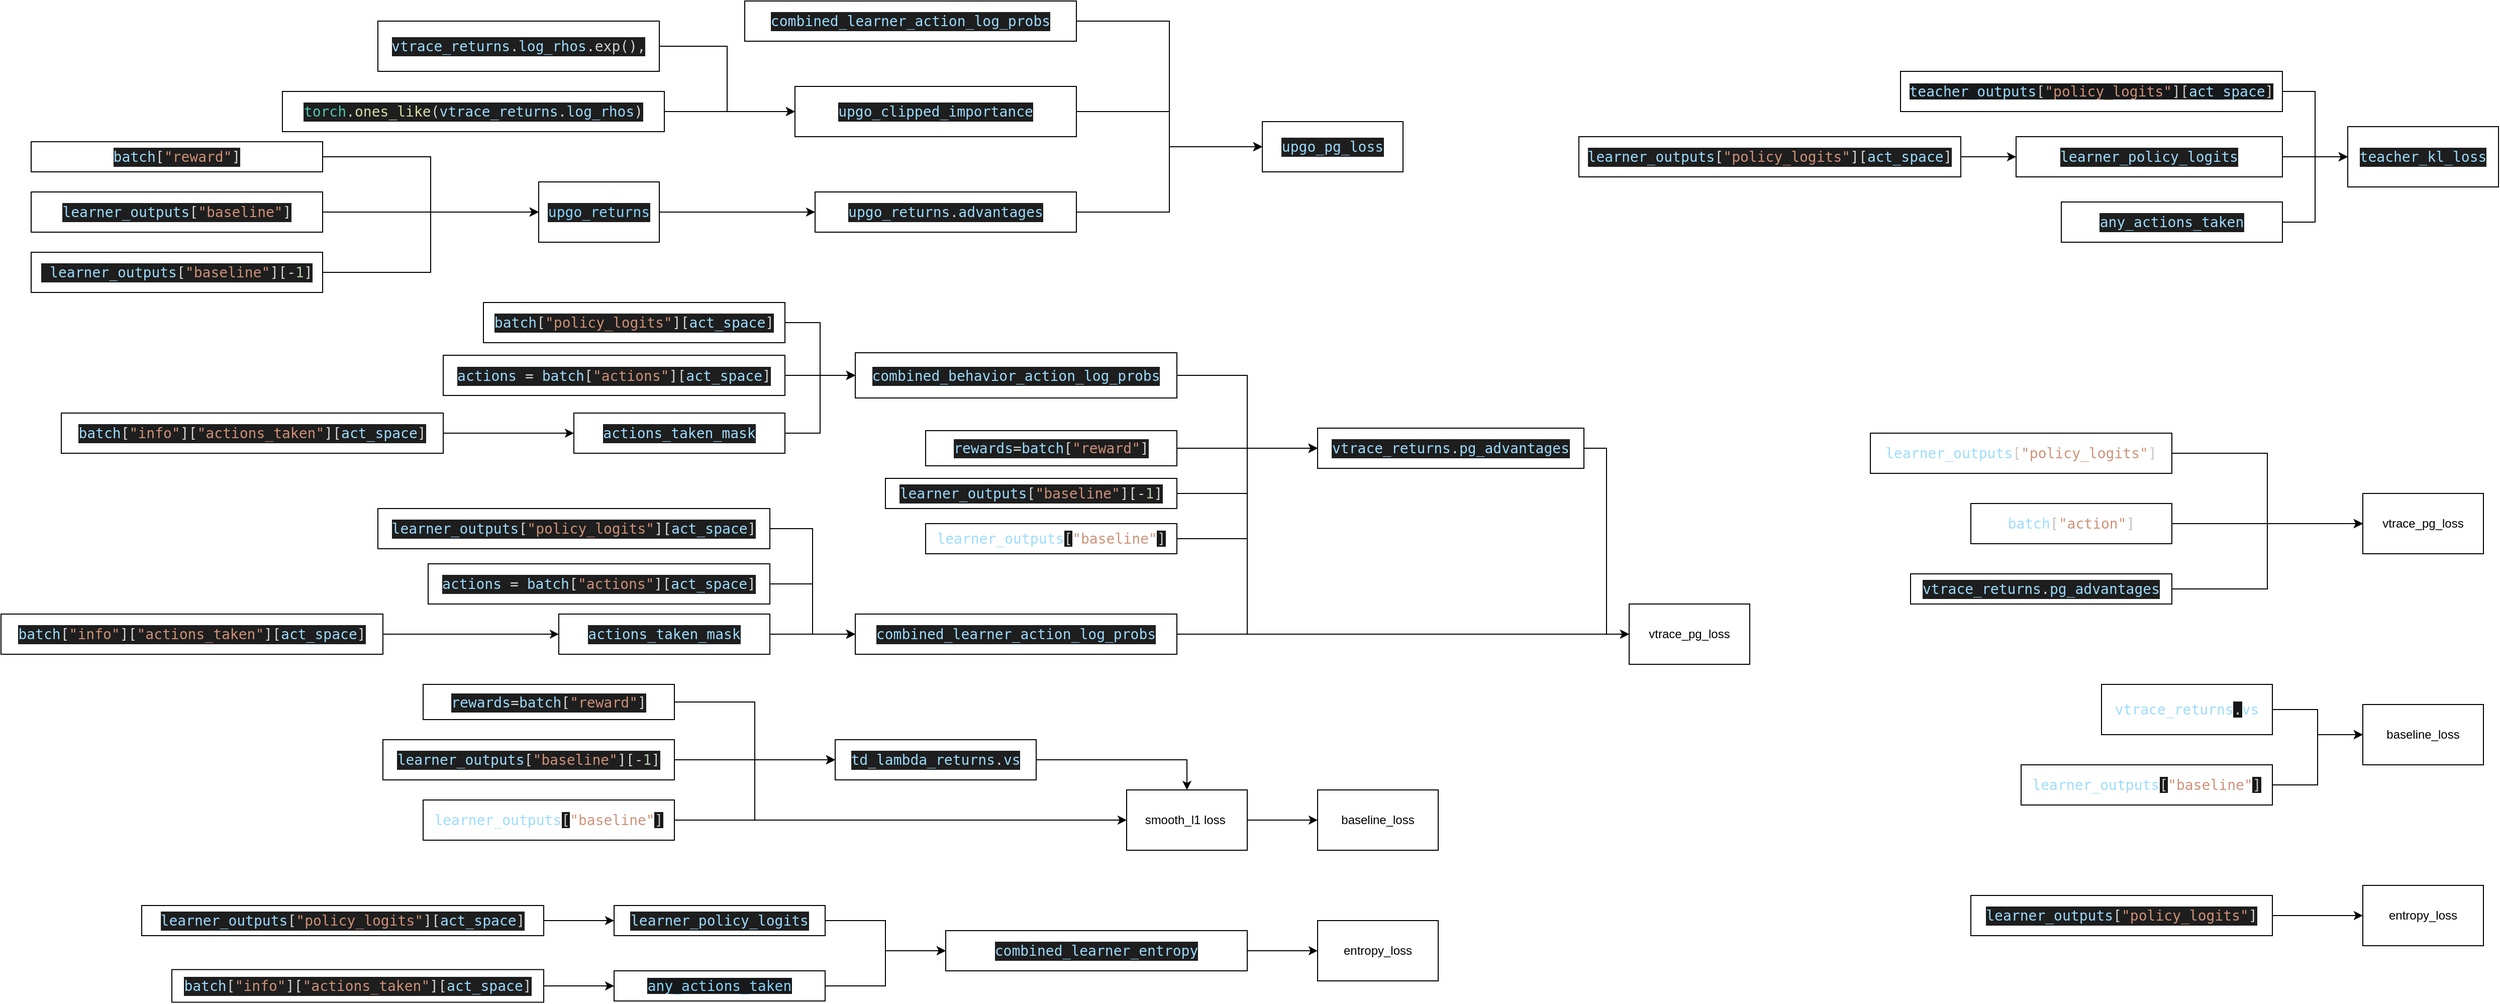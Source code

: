 <mxfile version="16.6.4" type="github">
  <diagram id="bG1_4FnBX-6zYvyiUzrF" name="Page-1">
    <mxGraphModel dx="2619" dy="1333" grid="1" gridSize="10" guides="1" tooltips="1" connect="1" arrows="1" fold="1" page="1" pageScale="1" pageWidth="850" pageHeight="1100" math="0" shadow="0">
      <root>
        <mxCell id="0" />
        <mxCell id="1" parent="0" />
        <mxCell id="eA0GZByuVW9Jl5713gXx-1" value="&lt;span&gt;entropy_loss&lt;/span&gt;" style="rounded=0;whiteSpace=wrap;html=1;" vertex="1" parent="1">
          <mxGeometry x="2370" y="950" width="120" height="60" as="geometry" />
        </mxCell>
        <mxCell id="eA0GZByuVW9Jl5713gXx-2" value="vtrace_pg_loss" style="rounded=0;whiteSpace=wrap;html=1;" vertex="1" parent="1">
          <mxGeometry x="2370" y="560" width="120" height="60" as="geometry" />
        </mxCell>
        <mxCell id="eA0GZByuVW9Jl5713gXx-3" value="baseline_loss" style="rounded=0;whiteSpace=wrap;html=1;" vertex="1" parent="1">
          <mxGeometry x="2370" y="770" width="120" height="60" as="geometry" />
        </mxCell>
        <mxCell id="eA0GZByuVW9Jl5713gXx-10" style="edgeStyle=orthogonalEdgeStyle;rounded=0;orthogonalLoop=1;jettySize=auto;html=1;entryX=0;entryY=0.5;entryDx=0;entryDy=0;" edge="1" parent="1" source="eA0GZByuVW9Jl5713gXx-4" target="eA0GZByuVW9Jl5713gXx-2">
          <mxGeometry relative="1" as="geometry" />
        </mxCell>
        <mxCell id="eA0GZByuVW9Jl5713gXx-4" value="&lt;div style=&quot;color: rgb(212 , 212 , 212) ; background-color: rgb(30 , 30 , 30) ; font-family: &amp;#34;droid sans mono&amp;#34; , &amp;#34;monospace&amp;#34; , monospace ; font-size: 14px ; line-height: 19px&quot;&gt;&lt;div&gt;&lt;span style=&quot;background-color: rgb(30 , 30 , 30) ; color: rgb(156 , 220 , 254)&quot;&gt;vtrace_returns&lt;/span&gt;&lt;span style=&quot;background-color: rgb(30 , 30 , 30) ; color: rgb(212 , 212 , 212)&quot;&gt;.&lt;/span&gt;&lt;span style=&quot;background-color: rgb(30 , 30 , 30) ; color: rgb(156 , 220 , 254)&quot;&gt;pg_advantages&lt;/span&gt;&lt;br&gt;&lt;/div&gt;&lt;/div&gt;" style="rounded=0;whiteSpace=wrap;html=1;" vertex="1" parent="1">
          <mxGeometry x="1920" y="640" width="260" height="30" as="geometry" />
        </mxCell>
        <mxCell id="eA0GZByuVW9Jl5713gXx-8" style="edgeStyle=orthogonalEdgeStyle;rounded=0;orthogonalLoop=1;jettySize=auto;html=1;" edge="1" parent="1" source="eA0GZByuVW9Jl5713gXx-6" target="eA0GZByuVW9Jl5713gXx-1">
          <mxGeometry relative="1" as="geometry" />
        </mxCell>
        <mxCell id="eA0GZByuVW9Jl5713gXx-6" value="&lt;div style=&quot;color: rgb(212 , 212 , 212) ; background-color: rgb(30 , 30 , 30) ; font-family: &amp;#34;droid sans mono&amp;#34; , &amp;#34;monospace&amp;#34; , monospace ; font-size: 14px ; line-height: 19px&quot;&gt;&lt;span style=&quot;color: rgb(156 , 220 , 254)&quot;&gt;learner_outputs&lt;/span&gt;[&lt;span style=&quot;color: rgb(206 , 145 , 120)&quot;&gt;&quot;policy_logits&quot;&lt;/span&gt;]&lt;/div&gt;" style="rounded=0;whiteSpace=wrap;html=1;" vertex="1" parent="1">
          <mxGeometry x="1980" y="960" width="300" height="40" as="geometry" />
        </mxCell>
        <mxCell id="eA0GZByuVW9Jl5713gXx-146" style="edgeStyle=orthogonalEdgeStyle;rounded=0;orthogonalLoop=1;jettySize=auto;html=1;entryX=0;entryY=0.5;entryDx=0;entryDy=0;" edge="1" parent="1" source="eA0GZByuVW9Jl5713gXx-11" target="eA0GZByuVW9Jl5713gXx-3">
          <mxGeometry relative="1" as="geometry" />
        </mxCell>
        <mxCell id="eA0GZByuVW9Jl5713gXx-11" value="&lt;span style=&quot;color: rgb(156 , 220 , 254) ; font-family: &amp;#34;droid sans mono&amp;#34; , &amp;#34;monospace&amp;#34; , monospace ; font-size: 14px&quot;&gt;learner_outputs&lt;/span&gt;&lt;span style=&quot;color: rgb(205 , 200 , 194) ; font-family: &amp;#34;droid sans mono&amp;#34; , &amp;#34;monospace&amp;#34; , monospace ; font-size: 14px ; background-color: rgb(23 , 24 , 25)&quot;&gt;[&lt;/span&gt;&lt;span style=&quot;color: rgb(206 , 145 , 120) ; font-family: &amp;#34;droid sans mono&amp;#34; , &amp;#34;monospace&amp;#34; , monospace ; font-size: 14px&quot;&gt;&quot;baseline&quot;&lt;/span&gt;&lt;span style=&quot;color: rgb(205 , 200 , 194) ; font-family: &amp;#34;droid sans mono&amp;#34; , &amp;#34;monospace&amp;#34; , monospace ; font-size: 14px ; background-color: rgb(23 , 24 , 25)&quot;&gt;]&lt;/span&gt;" style="rounded=0;whiteSpace=wrap;html=1;" vertex="1" parent="1">
          <mxGeometry x="2030" y="830" width="250" height="40" as="geometry" />
        </mxCell>
        <mxCell id="eA0GZByuVW9Jl5713gXx-147" style="edgeStyle=orthogonalEdgeStyle;rounded=0;orthogonalLoop=1;jettySize=auto;html=1;" edge="1" parent="1" source="eA0GZByuVW9Jl5713gXx-12" target="eA0GZByuVW9Jl5713gXx-3">
          <mxGeometry relative="1" as="geometry" />
        </mxCell>
        <mxCell id="eA0GZByuVW9Jl5713gXx-12" value="&lt;div style=&quot;color: rgb(212 , 212 , 212) ; background-color: rgb(30 , 30 , 30) ; font-family: &amp;#34;droid sans mono&amp;#34; , &amp;#34;monospace&amp;#34; , monospace ; font-size: 14px ; line-height: 19px&quot;&gt;&lt;/div&gt;&lt;span style=&quot;color: rgb(156 , 220 , 254) ; font-family: &amp;#34;droid sans mono&amp;#34; , &amp;#34;monospace&amp;#34; , monospace ; font-size: 14px&quot;&gt;vtrace_returns&lt;/span&gt;&lt;span style=&quot;color: rgb(205 , 200 , 194) ; font-family: &amp;#34;droid sans mono&amp;#34; , &amp;#34;monospace&amp;#34; , monospace ; font-size: 14px ; background-color: rgb(23 , 24 , 25)&quot;&gt;.&lt;/span&gt;&lt;span style=&quot;color: rgb(156 , 220 , 254) ; font-family: &amp;#34;droid sans mono&amp;#34; , &amp;#34;monospace&amp;#34; , monospace ; font-size: 14px&quot;&gt;vs&lt;br&gt;&lt;/span&gt;" style="rounded=0;whiteSpace=wrap;html=1;" vertex="1" parent="1">
          <mxGeometry x="2110" y="750" width="170" height="50" as="geometry" />
        </mxCell>
        <mxCell id="eA0GZByuVW9Jl5713gXx-144" style="edgeStyle=orthogonalEdgeStyle;rounded=0;orthogonalLoop=1;jettySize=auto;html=1;entryX=0;entryY=0.5;entryDx=0;entryDy=0;" edge="1" parent="1" source="eA0GZByuVW9Jl5713gXx-16" target="eA0GZByuVW9Jl5713gXx-2">
          <mxGeometry relative="1" as="geometry" />
        </mxCell>
        <mxCell id="eA0GZByuVW9Jl5713gXx-16" value="&lt;div style=&quot;color: rgb(205 , 200 , 194) ; font-family: &amp;#34;droid sans mono&amp;#34; , &amp;#34;monospace&amp;#34; , monospace ; font-size: 14px&quot;&gt;&lt;span style=&quot;color: rgb(156 , 220 , 254)&quot;&gt;learner_outputs&lt;/span&gt;[&lt;span style=&quot;color: rgb(206 , 145 , 120)&quot;&gt;&quot;policy_logits&quot;&lt;/span&gt;]&lt;/div&gt;" style="rounded=0;whiteSpace=wrap;html=1;" vertex="1" parent="1">
          <mxGeometry x="1880" y="500" width="300" height="40" as="geometry" />
        </mxCell>
        <mxCell id="eA0GZByuVW9Jl5713gXx-143" style="edgeStyle=orthogonalEdgeStyle;rounded=0;orthogonalLoop=1;jettySize=auto;html=1;entryX=0;entryY=0.5;entryDx=0;entryDy=0;" edge="1" parent="1" source="eA0GZByuVW9Jl5713gXx-17" target="eA0GZByuVW9Jl5713gXx-2">
          <mxGeometry relative="1" as="geometry" />
        </mxCell>
        <mxCell id="eA0GZByuVW9Jl5713gXx-17" value="&lt;span style=&quot;color: rgb(156 , 220 , 254) ; font-family: &amp;#34;droid sans mono&amp;#34; , &amp;#34;monospace&amp;#34; , monospace ; font-size: 14px&quot;&gt;batch&lt;/span&gt;&lt;span style=&quot;color: rgb(197 , 192 , 184) ; font-family: &amp;#34;droid sans mono&amp;#34; , &amp;#34;monospace&amp;#34; , monospace ; font-size: 14px&quot;&gt;[&lt;/span&gt;&lt;span style=&quot;color: rgb(206 , 145 , 120) ; font-family: &amp;#34;droid sans mono&amp;#34; , &amp;#34;monospace&amp;#34; , monospace ; font-size: 14px&quot;&gt;&quot;action&quot;&lt;/span&gt;&lt;span style=&quot;color: rgb(197 , 192 , 184) ; font-family: &amp;#34;droid sans mono&amp;#34; , &amp;#34;monospace&amp;#34; , monospace ; font-size: 14px&quot;&gt;]&lt;/span&gt;" style="rounded=0;whiteSpace=wrap;html=1;" vertex="1" parent="1">
          <mxGeometry x="1980" y="570" width="200" height="40" as="geometry" />
        </mxCell>
        <mxCell id="eA0GZByuVW9Jl5713gXx-23" value="&lt;div style=&quot;color: rgb(212 , 212 , 212) ; background-color: rgb(30 , 30 , 30) ; font-family: &amp;#34;droid sans mono&amp;#34; , &amp;#34;monospace&amp;#34; , monospace ; font-size: 14px ; line-height: 19px&quot;&gt;&lt;span style=&quot;color: rgb(156 , 220 , 254)&quot;&gt;teacher_kl_loss&lt;/span&gt;&lt;/div&gt;" style="rounded=0;whiteSpace=wrap;html=1;" vertex="1" parent="1">
          <mxGeometry x="2355" y="195" width="150" height="60" as="geometry" />
        </mxCell>
        <mxCell id="eA0GZByuVW9Jl5713gXx-206" style="edgeStyle=orthogonalEdgeStyle;rounded=0;orthogonalLoop=1;jettySize=auto;html=1;entryX=0;entryY=0.5;entryDx=0;entryDy=0;" edge="1" parent="1" source="eA0GZByuVW9Jl5713gXx-24" target="eA0GZByuVW9Jl5713gXx-47">
          <mxGeometry relative="1" as="geometry" />
        </mxCell>
        <mxCell id="eA0GZByuVW9Jl5713gXx-24" value="&lt;div style=&quot;color: rgb(212 , 212 , 212) ; background-color: rgb(30 , 30 , 30) ; font-family: &amp;#34;droid sans mono&amp;#34; , &amp;#34;monospace&amp;#34; , monospace ; font-size: 14px ; line-height: 19px&quot;&gt;&lt;span style=&quot;color: rgb(135 , 213 , 254)&quot;&gt;upgo_returns&lt;/span&gt;&lt;br&gt;&lt;/div&gt;" style="rounded=0;whiteSpace=wrap;html=1;" vertex="1" parent="1">
          <mxGeometry x="555" y="250" width="120" height="60" as="geometry" />
        </mxCell>
        <mxCell id="eA0GZByuVW9Jl5713gXx-29" style="edgeStyle=orthogonalEdgeStyle;rounded=0;orthogonalLoop=1;jettySize=auto;html=1;entryX=0;entryY=0.5;entryDx=0;entryDy=0;" edge="1" parent="1" source="eA0GZByuVW9Jl5713gXx-26" target="eA0GZByuVW9Jl5713gXx-23">
          <mxGeometry relative="1" as="geometry" />
        </mxCell>
        <mxCell id="eA0GZByuVW9Jl5713gXx-26" value="&lt;span style=&quot;color: rgb(156 , 220 , 254) ; font-family: &amp;#34;droid sans mono&amp;#34; , &amp;#34;monospace&amp;#34; , monospace ; font-size: 14px ; background-color: rgb(23 , 24 , 25)&quot;&gt;teacher_outputs&lt;/span&gt;&lt;span style=&quot;color: rgb(205 , 200 , 194) ; font-family: &amp;#34;droid sans mono&amp;#34; , &amp;#34;monospace&amp;#34; , monospace ; font-size: 14px ; background-color: rgb(23 , 24 , 25)&quot;&gt;[&lt;/span&gt;&lt;span style=&quot;color: rgb(206 , 145 , 120) ; font-family: &amp;#34;droid sans mono&amp;#34; , &amp;#34;monospace&amp;#34; , monospace ; font-size: 14px ; background-color: rgb(23 , 24 , 25)&quot;&gt;&quot;policy_logits&quot;&lt;/span&gt;&lt;span style=&quot;color: rgb(205 , 200 , 194) ; font-family: &amp;#34;droid sans mono&amp;#34; , &amp;#34;monospace&amp;#34; , monospace ; font-size: 14px ; background-color: rgb(23 , 24 , 25)&quot;&gt;]&lt;/span&gt;&lt;span style=&quot;color: rgb(205 , 200 , 194) ; font-family: &amp;#34;droid sans mono&amp;#34; , &amp;#34;monospace&amp;#34; , monospace ; font-size: 14px ; background-color: rgb(23 , 24 , 25)&quot;&gt;[&lt;/span&gt;&lt;span style=&quot;color: rgb(156 , 220 , 254) ; font-family: &amp;#34;droid sans mono&amp;#34; , &amp;#34;monospace&amp;#34; , monospace ; font-size: 14px ; background-color: rgb(23 , 24 , 25)&quot;&gt;act_space&lt;/span&gt;&lt;span style=&quot;color: rgb(205 , 200 , 194) ; font-family: &amp;#34;droid sans mono&amp;#34; , &amp;#34;monospace&amp;#34; , monospace ; font-size: 14px ; background-color: rgb(23 , 24 , 25)&quot;&gt;]&lt;/span&gt;" style="rounded=0;whiteSpace=wrap;html=1;" vertex="1" parent="1">
          <mxGeometry x="1910" y="140" width="380" height="40" as="geometry" />
        </mxCell>
        <mxCell id="eA0GZByuVW9Jl5713gXx-215" style="edgeStyle=orthogonalEdgeStyle;rounded=0;orthogonalLoop=1;jettySize=auto;html=1;entryX=0;entryY=0.5;entryDx=0;entryDy=0;" edge="1" parent="1" source="eA0GZByuVW9Jl5713gXx-27" target="eA0GZByuVW9Jl5713gXx-211">
          <mxGeometry relative="1" as="geometry" />
        </mxCell>
        <mxCell id="eA0GZByuVW9Jl5713gXx-27" value="&lt;div style=&quot;color: rgb(212 , 212 , 212) ; background-color: rgb(30 , 30 , 30) ; font-family: &amp;#34;droid sans mono&amp;#34; , &amp;#34;monospace&amp;#34; , monospace ; font-size: 14px ; line-height: 19px&quot;&gt;&lt;div style=&quot;color: rgb(212 , 212 , 212) ; background-color: rgb(30 , 30 , 30) ; font-family: &amp;#34;droid sans mono&amp;#34; , &amp;#34;monospace&amp;#34; , monospace ; line-height: 19px&quot;&gt;&lt;div style=&quot;color: rgb(212 , 212 , 212) ; background-color: rgb(30 , 30 , 30) ; font-family: &amp;#34;droid sans mono&amp;#34; , &amp;#34;monospace&amp;#34; , monospace ; line-height: 19px&quot;&gt;&lt;span style=&quot;color: rgb(156 , 220 , 254)&quot;&gt;learner_outputs&lt;/span&gt;[&lt;span style=&quot;color: rgb(206 , 145 , 120)&quot;&gt;&quot;policy_logits&quot;&lt;/span&gt;][&lt;span style=&quot;color: rgb(156 , 220 , 254)&quot;&gt;act_space&lt;/span&gt;]&lt;/div&gt;&lt;/div&gt;&lt;/div&gt;" style="rounded=0;whiteSpace=wrap;html=1;" vertex="1" parent="1">
          <mxGeometry x="1590" y="205" width="380" height="40" as="geometry" />
        </mxCell>
        <mxCell id="eA0GZByuVW9Jl5713gXx-35" style="edgeStyle=orthogonalEdgeStyle;rounded=0;orthogonalLoop=1;jettySize=auto;html=1;entryX=0;entryY=0.5;entryDx=0;entryDy=0;" edge="1" parent="1" source="eA0GZByuVW9Jl5713gXx-32" target="eA0GZByuVW9Jl5713gXx-24">
          <mxGeometry relative="1" as="geometry" />
        </mxCell>
        <mxCell id="eA0GZByuVW9Jl5713gXx-32" value="&lt;div style=&quot;color: rgb(212 , 212 , 212) ; background-color: rgb(30 , 30 , 30) ; font-family: &amp;#34;droid sans mono&amp;#34; , &amp;#34;monospace&amp;#34; , monospace ; font-size: 14px ; line-height: 19px&quot;&gt;&amp;nbsp;&lt;span style=&quot;color: rgb(156 , 220 , 254)&quot;&gt;learner_outputs&lt;/span&gt;[&lt;span style=&quot;color: rgb(206 , 145 , 120)&quot;&gt;&quot;baseline&quot;&lt;/span&gt;][-&lt;span style=&quot;color: rgb(181 , 206 , 168)&quot;&gt;1&lt;/span&gt;]&lt;/div&gt;" style="rounded=0;whiteSpace=wrap;html=1;" vertex="1" parent="1">
          <mxGeometry x="50" y="320" width="290" height="40" as="geometry" />
        </mxCell>
        <mxCell id="eA0GZByuVW9Jl5713gXx-36" style="edgeStyle=orthogonalEdgeStyle;rounded=0;orthogonalLoop=1;jettySize=auto;html=1;entryX=0;entryY=0.5;entryDx=0;entryDy=0;" edge="1" parent="1" source="eA0GZByuVW9Jl5713gXx-33" target="eA0GZByuVW9Jl5713gXx-24">
          <mxGeometry relative="1" as="geometry" />
        </mxCell>
        <mxCell id="eA0GZByuVW9Jl5713gXx-33" value="&lt;div style=&quot;color: rgb(212 , 212 , 212) ; background-color: rgb(30 , 30 , 30) ; font-family: &amp;#34;droid sans mono&amp;#34; , &amp;#34;monospace&amp;#34; , monospace ; font-size: 14px ; line-height: 19px&quot;&gt;&lt;span style=&quot;color: rgb(156 , 220 , 254)&quot;&gt;learner_outputs&lt;/span&gt;[&lt;span style=&quot;color: rgb(206 , 145 , 120)&quot;&gt;&quot;baseline&quot;&lt;/span&gt;]&lt;/div&gt;" style="rounded=0;whiteSpace=wrap;html=1;" vertex="1" parent="1">
          <mxGeometry x="50" y="260" width="290" height="40" as="geometry" />
        </mxCell>
        <mxCell id="eA0GZByuVW9Jl5713gXx-37" style="edgeStyle=orthogonalEdgeStyle;rounded=0;orthogonalLoop=1;jettySize=auto;html=1;entryX=0;entryY=0.5;entryDx=0;entryDy=0;" edge="1" parent="1" source="eA0GZByuVW9Jl5713gXx-34" target="eA0GZByuVW9Jl5713gXx-24">
          <mxGeometry relative="1" as="geometry" />
        </mxCell>
        <mxCell id="eA0GZByuVW9Jl5713gXx-34" value="&lt;div style=&quot;color: rgb(212 , 212 , 212) ; background-color: rgb(30 , 30 , 30) ; font-family: &amp;#34;droid sans mono&amp;#34; , &amp;#34;monospace&amp;#34; , monospace ; font-size: 14px ; line-height: 19px&quot;&gt;&lt;span style=&quot;color: rgb(156 , 220 , 254)&quot;&gt;batch&lt;/span&gt;[&lt;span style=&quot;color: rgb(206 , 145 , 120)&quot;&gt;&quot;reward&quot;&lt;/span&gt;]&lt;/div&gt;" style="rounded=0;whiteSpace=wrap;html=1;" vertex="1" parent="1">
          <mxGeometry x="50" y="210" width="290" height="30" as="geometry" />
        </mxCell>
        <mxCell id="eA0GZByuVW9Jl5713gXx-41" style="edgeStyle=orthogonalEdgeStyle;rounded=0;orthogonalLoop=1;jettySize=auto;html=1;entryX=0;entryY=0.5;entryDx=0;entryDy=0;" edge="1" parent="1" source="eA0GZByuVW9Jl5713gXx-38" target="eA0GZByuVW9Jl5713gXx-39">
          <mxGeometry relative="1" as="geometry" />
        </mxCell>
        <mxCell id="eA0GZByuVW9Jl5713gXx-38" value="&lt;div style=&quot;color: rgb(212 , 212 , 212) ; background-color: rgb(30 , 30 , 30) ; font-family: &amp;#34;droid sans mono&amp;#34; , &amp;#34;monospace&amp;#34; , monospace ; font-size: 14px ; line-height: 19px&quot;&gt;&lt;span style=&quot;color: rgb(156 , 220 , 254)&quot;&gt;upgo_clipped_importance&lt;/span&gt;&lt;/div&gt;" style="rounded=0;whiteSpace=wrap;html=1;" vertex="1" parent="1">
          <mxGeometry x="810" y="155" width="280" height="50" as="geometry" />
        </mxCell>
        <mxCell id="eA0GZByuVW9Jl5713gXx-39" value="&lt;div style=&quot;color: rgb(212 , 212 , 212) ; background-color: rgb(30 , 30 , 30) ; font-family: &amp;#34;droid sans mono&amp;#34; , &amp;#34;monospace&amp;#34; , monospace ; font-size: 14px ; line-height: 19px&quot;&gt;&lt;div style=&quot;color: rgb(212 , 212 , 212) ; background-color: rgb(30 , 30 , 30) ; font-family: &amp;#34;droid sans mono&amp;#34; , &amp;#34;monospace&amp;#34; , monospace ; line-height: 19px&quot;&gt;&lt;span style=&quot;color: rgb(156 , 220 , 254)&quot;&gt;upgo_pg_loss&lt;/span&gt;&lt;/div&gt;&lt;/div&gt;" style="rounded=0;whiteSpace=wrap;html=1;" vertex="1" parent="1">
          <mxGeometry x="1275" y="190" width="140" height="50" as="geometry" />
        </mxCell>
        <mxCell id="eA0GZByuVW9Jl5713gXx-46" style="edgeStyle=orthogonalEdgeStyle;rounded=0;orthogonalLoop=1;jettySize=auto;html=1;entryX=0;entryY=0.5;entryDx=0;entryDy=0;" edge="1" parent="1" source="eA0GZByuVW9Jl5713gXx-42" target="eA0GZByuVW9Jl5713gXx-38">
          <mxGeometry relative="1" as="geometry" />
        </mxCell>
        <mxCell id="eA0GZByuVW9Jl5713gXx-42" value="&lt;div style=&quot;color: rgb(212 , 212 , 212) ; background-color: rgb(30 , 30 , 30) ; font-family: &amp;#34;droid sans mono&amp;#34; , &amp;#34;monospace&amp;#34; , monospace ; font-size: 14px ; line-height: 19px&quot;&gt;&lt;span style=&quot;color: rgb(156 , 220 , 254)&quot;&gt;vtrace_returns&lt;/span&gt;.&lt;span style=&quot;color: rgb(156 , 220 , 254)&quot;&gt;log_rhos&lt;/span&gt;.exp(),&lt;/div&gt;" style="rounded=0;whiteSpace=wrap;html=1;" vertex="1" parent="1">
          <mxGeometry x="395" y="90" width="280" height="50" as="geometry" />
        </mxCell>
        <mxCell id="eA0GZByuVW9Jl5713gXx-45" style="edgeStyle=orthogonalEdgeStyle;rounded=0;orthogonalLoop=1;jettySize=auto;html=1;entryX=0;entryY=0.5;entryDx=0;entryDy=0;" edge="1" parent="1" source="eA0GZByuVW9Jl5713gXx-44" target="eA0GZByuVW9Jl5713gXx-38">
          <mxGeometry relative="1" as="geometry" />
        </mxCell>
        <mxCell id="eA0GZByuVW9Jl5713gXx-44" value="&lt;div style=&quot;color: rgb(212 , 212 , 212) ; background-color: rgb(30 , 30 , 30) ; font-family: &amp;#34;droid sans mono&amp;#34; , &amp;#34;monospace&amp;#34; , monospace ; font-size: 14px ; line-height: 19px&quot;&gt;&lt;span style=&quot;color: rgb(78 , 201 , 176)&quot;&gt;torch&lt;/span&gt;.&lt;span style=&quot;color: rgb(220 , 220 , 170)&quot;&gt;ones_like&lt;/span&gt;(&lt;span style=&quot;color: rgb(156 , 220 , 254)&quot;&gt;vtrace_returns&lt;/span&gt;.&lt;span style=&quot;color: rgb(156 , 220 , 254)&quot;&gt;log_rhos&lt;/span&gt;)&lt;/div&gt;" style="rounded=0;whiteSpace=wrap;html=1;" vertex="1" parent="1">
          <mxGeometry x="300" y="160" width="380" height="40" as="geometry" />
        </mxCell>
        <mxCell id="eA0GZByuVW9Jl5713gXx-48" style="edgeStyle=orthogonalEdgeStyle;rounded=0;orthogonalLoop=1;jettySize=auto;html=1;entryX=0;entryY=0.5;entryDx=0;entryDy=0;" edge="1" parent="1" source="eA0GZByuVW9Jl5713gXx-47" target="eA0GZByuVW9Jl5713gXx-39">
          <mxGeometry relative="1" as="geometry" />
        </mxCell>
        <mxCell id="eA0GZByuVW9Jl5713gXx-47" value="&lt;div style=&quot;color: rgb(212 , 212 , 212) ; background-color: rgb(30 , 30 , 30) ; font-family: &amp;#34;droid sans mono&amp;#34; , &amp;#34;monospace&amp;#34; , monospace ; font-size: 14px ; line-height: 19px&quot;&gt;&lt;span style=&quot;color: rgb(156 , 220 , 254)&quot;&gt;upgo_returns&lt;/span&gt;.&lt;span style=&quot;color: rgb(156 , 220 , 254)&quot;&gt;advantages&lt;/span&gt;&lt;/div&gt;" style="rounded=0;whiteSpace=wrap;html=1;" vertex="1" parent="1">
          <mxGeometry x="830" y="260" width="260" height="40" as="geometry" />
        </mxCell>
        <mxCell id="eA0GZByuVW9Jl5713gXx-50" style="edgeStyle=orthogonalEdgeStyle;rounded=0;orthogonalLoop=1;jettySize=auto;html=1;entryX=0;entryY=0.5;entryDx=0;entryDy=0;" edge="1" parent="1" source="eA0GZByuVW9Jl5713gXx-49" target="eA0GZByuVW9Jl5713gXx-39">
          <mxGeometry relative="1" as="geometry" />
        </mxCell>
        <mxCell id="eA0GZByuVW9Jl5713gXx-49" value="&lt;div style=&quot;color: rgb(212 , 212 , 212) ; background-color: rgb(30 , 30 , 30) ; font-family: &amp;#34;droid sans mono&amp;#34; , &amp;#34;monospace&amp;#34; , monospace ; font-size: 14px ; line-height: 19px&quot;&gt;&lt;span style=&quot;color: rgb(156 , 220 , 254)&quot;&gt;combined_learner_action_log_probs&lt;/span&gt;&lt;/div&gt;" style="rounded=0;whiteSpace=wrap;html=1;" vertex="1" parent="1">
          <mxGeometry x="760" y="70" width="330" height="40" as="geometry" />
        </mxCell>
        <mxCell id="eA0GZByuVW9Jl5713gXx-53" value="&lt;span&gt;entropy_loss&lt;/span&gt;" style="rounded=0;whiteSpace=wrap;html=1;" vertex="1" parent="1">
          <mxGeometry x="1330" y="985" width="120" height="60" as="geometry" />
        </mxCell>
        <mxCell id="eA0GZByuVW9Jl5713gXx-54" value="vtrace_pg_loss" style="rounded=0;whiteSpace=wrap;html=1;" vertex="1" parent="1">
          <mxGeometry x="1640" y="670" width="120" height="60" as="geometry" />
        </mxCell>
        <mxCell id="eA0GZByuVW9Jl5713gXx-55" value="baseline_loss" style="rounded=0;whiteSpace=wrap;html=1;" vertex="1" parent="1">
          <mxGeometry x="1330" y="855" width="120" height="60" as="geometry" />
        </mxCell>
        <mxCell id="eA0GZByuVW9Jl5713gXx-56" style="edgeStyle=orthogonalEdgeStyle;rounded=0;orthogonalLoop=1;jettySize=auto;html=1;entryX=0;entryY=0.5;entryDx=0;entryDy=0;" edge="1" source="eA0GZByuVW9Jl5713gXx-57" target="eA0GZByuVW9Jl5713gXx-54" parent="1">
          <mxGeometry relative="1" as="geometry" />
        </mxCell>
        <mxCell id="eA0GZByuVW9Jl5713gXx-57" value="&lt;div style=&quot;color: rgb(212 , 212 , 212) ; background-color: rgb(30 , 30 , 30) ; font-family: &amp;#34;droid sans mono&amp;#34; , &amp;#34;monospace&amp;#34; , monospace ; font-size: 14px ; line-height: 19px&quot;&gt;&lt;div&gt;&lt;span style=&quot;background-color: rgb(30 , 30 , 30) ; color: rgb(156 , 220 , 254)&quot;&gt;vtrace_returns&lt;/span&gt;&lt;span style=&quot;background-color: rgb(30 , 30 , 30) ; color: rgb(212 , 212 , 212)&quot;&gt;.&lt;/span&gt;&lt;span style=&quot;background-color: rgb(30 , 30 , 30) ; color: rgb(156 , 220 , 254)&quot;&gt;pg_advantages&lt;/span&gt;&lt;br&gt;&lt;/div&gt;&lt;/div&gt;" style="rounded=0;whiteSpace=wrap;html=1;" vertex="1" parent="1">
          <mxGeometry x="1330" y="495" width="265" height="40" as="geometry" />
        </mxCell>
        <mxCell id="eA0GZByuVW9Jl5713gXx-58" style="edgeStyle=orthogonalEdgeStyle;rounded=0;orthogonalLoop=1;jettySize=auto;html=1;entryX=0;entryY=0.5;entryDx=0;entryDy=0;" edge="1" source="eA0GZByuVW9Jl5713gXx-59" target="eA0GZByuVW9Jl5713gXx-55" parent="1">
          <mxGeometry relative="1" as="geometry" />
        </mxCell>
        <mxCell id="eA0GZByuVW9Jl5713gXx-59" value="smooth_l1 loss&amp;nbsp;" style="rounded=0;whiteSpace=wrap;html=1;" vertex="1" parent="1">
          <mxGeometry x="1140" y="855" width="120" height="60" as="geometry" />
        </mxCell>
        <mxCell id="eA0GZByuVW9Jl5713gXx-60" style="edgeStyle=orthogonalEdgeStyle;rounded=0;orthogonalLoop=1;jettySize=auto;html=1;" edge="1" source="eA0GZByuVW9Jl5713gXx-61" target="eA0GZByuVW9Jl5713gXx-53" parent="1">
          <mxGeometry relative="1" as="geometry" />
        </mxCell>
        <mxCell id="eA0GZByuVW9Jl5713gXx-61" value="&lt;div style=&quot;color: rgb(212 , 212 , 212) ; background-color: rgb(30 , 30 , 30) ; font-family: &amp;#34;droid sans mono&amp;#34; , &amp;#34;monospace&amp;#34; , monospace ; font-size: 14px ; line-height: 19px&quot;&gt;&lt;div style=&quot;color: rgb(212 , 212 , 212) ; background-color: rgb(30 , 30 , 30) ; font-family: &amp;#34;droid sans mono&amp;#34; , &amp;#34;monospace&amp;#34; , monospace ; line-height: 19px&quot;&gt;&lt;span style=&quot;color: rgb(156 , 220 , 254)&quot;&gt;combined_learner_entropy&lt;/span&gt;&lt;/div&gt;&lt;/div&gt;" style="rounded=0;whiteSpace=wrap;html=1;" vertex="1" parent="1">
          <mxGeometry x="960" y="995" width="300" height="40" as="geometry" />
        </mxCell>
        <mxCell id="eA0GZByuVW9Jl5713gXx-165" style="edgeStyle=orthogonalEdgeStyle;rounded=0;orthogonalLoop=1;jettySize=auto;html=1;entryX=0;entryY=0.5;entryDx=0;entryDy=0;" edge="1" parent="1" source="eA0GZByuVW9Jl5713gXx-63" target="eA0GZByuVW9Jl5713gXx-59">
          <mxGeometry relative="1" as="geometry" />
        </mxCell>
        <mxCell id="eA0GZByuVW9Jl5713gXx-166" style="edgeStyle=orthogonalEdgeStyle;rounded=0;orthogonalLoop=1;jettySize=auto;html=1;entryX=0;entryY=0.5;entryDx=0;entryDy=0;" edge="1" parent="1" source="eA0GZByuVW9Jl5713gXx-63" target="eA0GZByuVW9Jl5713gXx-137">
          <mxGeometry relative="1" as="geometry" />
        </mxCell>
        <mxCell id="eA0GZByuVW9Jl5713gXx-63" value="&lt;span style=&quot;color: rgb(156 , 220 , 254) ; font-family: &amp;#34;droid sans mono&amp;#34; , &amp;#34;monospace&amp;#34; , monospace ; font-size: 14px&quot;&gt;learner_outputs&lt;/span&gt;&lt;span style=&quot;color: rgb(205 , 200 , 194) ; font-family: &amp;#34;droid sans mono&amp;#34; , &amp;#34;monospace&amp;#34; , monospace ; font-size: 14px ; background-color: rgb(23 , 24 , 25)&quot;&gt;[&lt;/span&gt;&lt;span style=&quot;color: rgb(206 , 145 , 120) ; font-family: &amp;#34;droid sans mono&amp;#34; , &amp;#34;monospace&amp;#34; , monospace ; font-size: 14px&quot;&gt;&quot;baseline&quot;&lt;/span&gt;&lt;span style=&quot;color: rgb(205 , 200 , 194) ; font-family: &amp;#34;droid sans mono&amp;#34; , &amp;#34;monospace&amp;#34; , monospace ; font-size: 14px ; background-color: rgb(23 , 24 , 25)&quot;&gt;]&lt;/span&gt;" style="rounded=0;whiteSpace=wrap;html=1;" vertex="1" parent="1">
          <mxGeometry x="440" y="865" width="250" height="40" as="geometry" />
        </mxCell>
        <mxCell id="eA0GZByuVW9Jl5713gXx-68" style="edgeStyle=orthogonalEdgeStyle;rounded=0;orthogonalLoop=1;jettySize=auto;html=1;entryX=0;entryY=0.5;entryDx=0;entryDy=0;" edge="1" source="eA0GZByuVW9Jl5713gXx-69" target="eA0GZByuVW9Jl5713gXx-71" parent="1">
          <mxGeometry relative="1" as="geometry" />
        </mxCell>
        <mxCell id="eA0GZByuVW9Jl5713gXx-69" value="&lt;div style=&quot;color: rgb(212 , 212 , 212) ; background-color: rgb(30 , 30 , 30) ; font-family: &amp;#34;droid sans mono&amp;#34; , &amp;#34;monospace&amp;#34; , monospace ; font-size: 14px ; line-height: 19px&quot;&gt;&lt;span style=&quot;color: rgb(156 , 220 , 254)&quot;&gt;actions&lt;/span&gt; = &lt;span style=&quot;color: rgb(156 , 220 , 254)&quot;&gt;batch&lt;/span&gt;[&lt;span style=&quot;color: rgb(206 , 145 , 120)&quot;&gt;&quot;actions&quot;&lt;/span&gt;][&lt;span style=&quot;color: rgb(156 , 220 , 254)&quot;&gt;act_space&lt;/span&gt;]&lt;/div&gt;" style="rounded=0;whiteSpace=wrap;html=1;" vertex="1" parent="1">
          <mxGeometry x="445" y="630" width="340" height="40" as="geometry" />
        </mxCell>
        <mxCell id="eA0GZByuVW9Jl5713gXx-70" style="edgeStyle=orthogonalEdgeStyle;rounded=0;orthogonalLoop=1;jettySize=auto;html=1;entryX=0;entryY=0.5;entryDx=0;entryDy=0;" edge="1" source="eA0GZByuVW9Jl5713gXx-71" target="eA0GZByuVW9Jl5713gXx-54" parent="1">
          <mxGeometry relative="1" as="geometry" />
        </mxCell>
        <mxCell id="eA0GZByuVW9Jl5713gXx-187" style="edgeStyle=orthogonalEdgeStyle;rounded=0;orthogonalLoop=1;jettySize=auto;html=1;entryX=0;entryY=0.5;entryDx=0;entryDy=0;" edge="1" parent="1" source="eA0GZByuVW9Jl5713gXx-71" target="eA0GZByuVW9Jl5713gXx-57">
          <mxGeometry relative="1" as="geometry">
            <Array as="points">
              <mxPoint x="1260" y="700" />
              <mxPoint x="1260" y="515" />
            </Array>
          </mxGeometry>
        </mxCell>
        <mxCell id="eA0GZByuVW9Jl5713gXx-71" value="&lt;div style=&quot;color: rgb(212 , 212 , 212) ; background-color: rgb(30 , 30 , 30) ; font-family: &amp;#34;droid sans mono&amp;#34; , &amp;#34;monospace&amp;#34; , monospace ; font-size: 14px ; line-height: 19px&quot;&gt;&lt;div style=&quot;color: rgb(212 , 212 , 212) ; background-color: rgb(30 , 30 , 30) ; font-family: &amp;#34;droid sans mono&amp;#34; , &amp;#34;monospace&amp;#34; , monospace ; line-height: 19px&quot;&gt;&lt;span style=&quot;color: rgb(156 , 220 , 254)&quot;&gt;combined_learner_action_log_probs&lt;/span&gt;&lt;/div&gt;&lt;/div&gt;" style="rounded=0;whiteSpace=wrap;html=1;" vertex="1" parent="1">
          <mxGeometry x="870" y="680" width="320" height="40" as="geometry" />
        </mxCell>
        <mxCell id="eA0GZByuVW9Jl5713gXx-72" style="edgeStyle=orthogonalEdgeStyle;rounded=0;orthogonalLoop=1;jettySize=auto;html=1;entryX=0;entryY=0.5;entryDx=0;entryDy=0;" edge="1" source="eA0GZByuVW9Jl5713gXx-73" target="eA0GZByuVW9Jl5713gXx-71" parent="1">
          <mxGeometry relative="1" as="geometry" />
        </mxCell>
        <mxCell id="eA0GZByuVW9Jl5713gXx-73" value="&lt;div style=&quot;color: rgb(212 , 212 , 212) ; background-color: rgb(30 , 30 , 30) ; font-family: &amp;#34;droid sans mono&amp;#34; , &amp;#34;monospace&amp;#34; , monospace ; font-size: 14px ; line-height: 19px&quot;&gt;&lt;span style=&quot;color: rgb(156 , 220 , 254)&quot;&gt;actions_taken_mask&lt;/span&gt;&lt;/div&gt;" style="rounded=0;whiteSpace=wrap;html=1;" vertex="1" parent="1">
          <mxGeometry x="575" y="680" width="210" height="40" as="geometry" />
        </mxCell>
        <mxCell id="eA0GZByuVW9Jl5713gXx-140" style="edgeStyle=orthogonalEdgeStyle;rounded=0;orthogonalLoop=1;jettySize=auto;html=1;" edge="1" parent="1" source="eA0GZByuVW9Jl5713gXx-137" target="eA0GZByuVW9Jl5713gXx-59">
          <mxGeometry relative="1" as="geometry" />
        </mxCell>
        <mxCell id="eA0GZByuVW9Jl5713gXx-137" value="&lt;div style=&quot;color: rgb(212 , 212 , 212) ; background-color: rgb(30 , 30 , 30) ; font-family: &amp;#34;droid sans mono&amp;#34; , &amp;#34;monospace&amp;#34; , monospace ; font-size: 14px ; line-height: 19px&quot;&gt;&lt;span style=&quot;color: rgb(156 , 220 , 254)&quot;&gt;td_lambda_returns&lt;/span&gt;.&lt;span style=&quot;color: rgb(156 , 220 , 254)&quot;&gt;vs&lt;/span&gt;&lt;/div&gt;" style="rounded=0;whiteSpace=wrap;html=1;" vertex="1" parent="1">
          <mxGeometry x="850" y="805" width="200" height="40" as="geometry" />
        </mxCell>
        <mxCell id="eA0GZByuVW9Jl5713gXx-153" style="edgeStyle=orthogonalEdgeStyle;rounded=0;orthogonalLoop=1;jettySize=auto;html=1;" edge="1" parent="1" source="eA0GZByuVW9Jl5713gXx-148" target="eA0GZByuVW9Jl5713gXx-61">
          <mxGeometry relative="1" as="geometry" />
        </mxCell>
        <mxCell id="eA0GZByuVW9Jl5713gXx-148" value="&lt;span style=&quot;color: rgb(135 , 213 , 254) ; font-family: &amp;#34;droid sans mono&amp;#34; , &amp;#34;monospace&amp;#34; , monospace ; font-size: 14px ; background-color: rgb(23 , 24 , 25)&quot;&gt;any_actions_taken&lt;/span&gt;" style="rounded=0;whiteSpace=wrap;html=1;" vertex="1" parent="1">
          <mxGeometry x="630" y="1035" width="210" height="30" as="geometry" />
        </mxCell>
        <mxCell id="eA0GZByuVW9Jl5713gXx-152" style="edgeStyle=orthogonalEdgeStyle;rounded=0;orthogonalLoop=1;jettySize=auto;html=1;entryX=0;entryY=0.5;entryDx=0;entryDy=0;" edge="1" parent="1" source="eA0GZByuVW9Jl5713gXx-149" target="eA0GZByuVW9Jl5713gXx-61">
          <mxGeometry relative="1" as="geometry">
            <Array as="points">
              <mxPoint x="900" y="985" />
              <mxPoint x="900" y="1015" />
            </Array>
          </mxGeometry>
        </mxCell>
        <mxCell id="eA0GZByuVW9Jl5713gXx-149" value="&lt;div style=&quot;color: rgb(212 , 212 , 212) ; background-color: rgb(30 , 30 , 30) ; font-family: &amp;#34;droid sans mono&amp;#34; , &amp;#34;monospace&amp;#34; , monospace ; font-size: 14px ; line-height: 19px&quot;&gt;&lt;div&gt;&lt;span style=&quot;color: rgb(156 , 220 , 254)&quot;&gt;learner_policy_logits&lt;/span&gt;&lt;/div&gt;&lt;/div&gt;" style="rounded=0;whiteSpace=wrap;html=1;" vertex="1" parent="1">
          <mxGeometry x="630" y="970" width="210" height="30" as="geometry" />
        </mxCell>
        <mxCell id="eA0GZByuVW9Jl5713gXx-160" style="edgeStyle=orthogonalEdgeStyle;rounded=0;orthogonalLoop=1;jettySize=auto;html=1;entryX=0;entryY=0.5;entryDx=0;entryDy=0;" edge="1" parent="1" source="eA0GZByuVW9Jl5713gXx-154" target="eA0GZByuVW9Jl5713gXx-137">
          <mxGeometry relative="1" as="geometry" />
        </mxCell>
        <mxCell id="eA0GZByuVW9Jl5713gXx-154" value="&lt;div style=&quot;color: rgb(212 , 212 , 212) ; background-color: rgb(30 , 30 , 30) ; font-family: &amp;#34;droid sans mono&amp;#34; , &amp;#34;monospace&amp;#34; , monospace ; font-size: 14px ; line-height: 19px&quot;&gt;&lt;div&gt; &lt;span style=&quot;color: rgb(156 , 220 , 254)&quot;&gt;rewards&lt;/span&gt;=&lt;span style=&quot;color: rgb(156 , 220 , 254)&quot;&gt;batch&lt;/span&gt;[&lt;span style=&quot;color: rgb(206 , 145 , 120)&quot;&gt;&quot;reward&quot;&lt;/span&gt;]&lt;/div&gt;&lt;/div&gt;" style="rounded=0;whiteSpace=wrap;html=1;" vertex="1" parent="1">
          <mxGeometry x="440" y="750" width="250" height="35" as="geometry" />
        </mxCell>
        <mxCell id="eA0GZByuVW9Jl5713gXx-159" style="edgeStyle=orthogonalEdgeStyle;rounded=0;orthogonalLoop=1;jettySize=auto;html=1;entryX=0;entryY=0.5;entryDx=0;entryDy=0;" edge="1" parent="1" source="eA0GZByuVW9Jl5713gXx-155" target="eA0GZByuVW9Jl5713gXx-149">
          <mxGeometry relative="1" as="geometry" />
        </mxCell>
        <mxCell id="eA0GZByuVW9Jl5713gXx-155" value="&lt;div style=&quot;color: rgb(212 , 212 , 212) ; background-color: rgb(30 , 30 , 30) ; font-family: &amp;#34;droid sans mono&amp;#34; , &amp;#34;monospace&amp;#34; , monospace ; font-size: 14px ; line-height: 19px&quot;&gt;&lt;span style=&quot;color: rgb(156 , 220 , 254)&quot;&gt;learner_outputs&lt;/span&gt;[&lt;span style=&quot;color: rgb(206 , 145 , 120)&quot;&gt;&quot;policy_logits&quot;&lt;/span&gt;][&lt;span style=&quot;color: rgb(156 , 220 , 254)&quot;&gt;act_space&lt;/span&gt;]&lt;/div&gt;" style="rounded=0;whiteSpace=wrap;html=1;" vertex="1" parent="1">
          <mxGeometry x="160" y="970" width="400" height="30" as="geometry" />
        </mxCell>
        <mxCell id="eA0GZByuVW9Jl5713gXx-158" style="edgeStyle=orthogonalEdgeStyle;rounded=0;orthogonalLoop=1;jettySize=auto;html=1;entryX=0;entryY=0.5;entryDx=0;entryDy=0;" edge="1" parent="1" source="eA0GZByuVW9Jl5713gXx-156" target="eA0GZByuVW9Jl5713gXx-148">
          <mxGeometry relative="1" as="geometry" />
        </mxCell>
        <mxCell id="eA0GZByuVW9Jl5713gXx-156" value="&lt;div style=&quot;color: rgb(212 , 212 , 212) ; background-color: rgb(30 , 30 , 30) ; font-family: &amp;#34;droid sans mono&amp;#34; , &amp;#34;monospace&amp;#34; , monospace ; font-size: 14px ; line-height: 19px&quot;&gt;&lt;span style=&quot;color: rgb(156 , 220 , 254)&quot;&gt;batch&lt;/span&gt;[&lt;span style=&quot;color: rgb(206 , 145 , 120)&quot;&gt;&quot;info&quot;&lt;/span&gt;][&lt;span style=&quot;color: rgb(206 , 145 , 120)&quot;&gt;&quot;actions_taken&quot;&lt;/span&gt;][&lt;span style=&quot;color: rgb(156 , 220 , 254)&quot;&gt;act_space&lt;/span&gt;]&lt;/div&gt;" style="rounded=0;whiteSpace=wrap;html=1;" vertex="1" parent="1">
          <mxGeometry x="190" y="1033.75" width="370" height="32.5" as="geometry" />
        </mxCell>
        <mxCell id="eA0GZByuVW9Jl5713gXx-163" style="edgeStyle=orthogonalEdgeStyle;rounded=0;orthogonalLoop=1;jettySize=auto;html=1;entryX=0;entryY=0.5;entryDx=0;entryDy=0;" edge="1" parent="1" source="eA0GZByuVW9Jl5713gXx-161" target="eA0GZByuVW9Jl5713gXx-137">
          <mxGeometry relative="1" as="geometry" />
        </mxCell>
        <mxCell id="eA0GZByuVW9Jl5713gXx-161" value="&lt;div style=&quot;color: rgb(212 , 212 , 212) ; background-color: rgb(30 , 30 , 30) ; font-family: &amp;#34;droid sans mono&amp;#34; , &amp;#34;monospace&amp;#34; , monospace ; font-size: 14px ; line-height: 19px&quot;&gt;&lt;span style=&quot;color: rgb(156 , 220 , 254)&quot;&gt;learner_outputs&lt;/span&gt;[&lt;span style=&quot;color: rgb(206 , 145 , 120)&quot;&gt;&quot;baseline&quot;&lt;/span&gt;][-&lt;span style=&quot;color: rgb(181 , 206 , 168)&quot;&gt;1&lt;/span&gt;]&lt;/div&gt;" style="rounded=0;whiteSpace=wrap;html=1;" vertex="1" parent="1">
          <mxGeometry x="400" y="805" width="290" height="40" as="geometry" />
        </mxCell>
        <mxCell id="eA0GZByuVW9Jl5713gXx-168" style="edgeStyle=orthogonalEdgeStyle;rounded=0;orthogonalLoop=1;jettySize=auto;html=1;entryX=0;entryY=0.5;entryDx=0;entryDy=0;" edge="1" parent="1" source="eA0GZByuVW9Jl5713gXx-167" target="eA0GZByuVW9Jl5713gXx-73">
          <mxGeometry relative="1" as="geometry" />
        </mxCell>
        <mxCell id="eA0GZByuVW9Jl5713gXx-167" value="&lt;div style=&quot;color: rgb(212 , 212 , 212) ; background-color: rgb(30 , 30 , 30) ; font-family: &amp;#34;droid sans mono&amp;#34; , &amp;#34;monospace&amp;#34; , monospace ; font-size: 14px ; line-height: 19px&quot;&gt;&lt;span style=&quot;color: rgb(156 , 220 , 254)&quot;&gt;batch&lt;/span&gt;[&lt;span style=&quot;color: rgb(206 , 145 , 120)&quot;&gt;&quot;info&quot;&lt;/span&gt;][&lt;span style=&quot;color: rgb(206 , 145 , 120)&quot;&gt;&quot;actions_taken&quot;&lt;/span&gt;][&lt;span style=&quot;color: rgb(156 , 220 , 254)&quot;&gt;act_space&lt;/span&gt;]&lt;/div&gt;" style="rounded=0;whiteSpace=wrap;html=1;" vertex="1" parent="1">
          <mxGeometry x="20" y="680" width="380" height="40" as="geometry" />
        </mxCell>
        <mxCell id="eA0GZByuVW9Jl5713gXx-202" style="edgeStyle=orthogonalEdgeStyle;rounded=0;orthogonalLoop=1;jettySize=auto;html=1;entryX=0;entryY=0.5;entryDx=0;entryDy=0;" edge="1" parent="1" source="eA0GZByuVW9Jl5713gXx-169" target="eA0GZByuVW9Jl5713gXx-71">
          <mxGeometry relative="1" as="geometry" />
        </mxCell>
        <mxCell id="eA0GZByuVW9Jl5713gXx-169" value="&lt;div style=&quot;color: rgb(212 , 212 , 212) ; background-color: rgb(30 , 30 , 30) ; font-family: &amp;#34;droid sans mono&amp;#34; , &amp;#34;monospace&amp;#34; , monospace ; font-size: 14px ; line-height: 19px&quot;&gt;&lt;span style=&quot;color: rgb(156 , 220 , 254)&quot;&gt;learner_outputs&lt;/span&gt;[&lt;span style=&quot;color: rgb(206 , 145 , 120)&quot;&gt;&quot;policy_logits&quot;&lt;/span&gt;][&lt;span style=&quot;color: rgb(156 , 220 , 254)&quot;&gt;act_space&lt;/span&gt;]&lt;/div&gt;" style="rounded=0;whiteSpace=wrap;html=1;" vertex="1" parent="1">
          <mxGeometry x="395" y="575" width="390" height="40" as="geometry" />
        </mxCell>
        <mxCell id="eA0GZByuVW9Jl5713gXx-186" style="edgeStyle=orthogonalEdgeStyle;rounded=0;orthogonalLoop=1;jettySize=auto;html=1;entryX=0;entryY=0.5;entryDx=0;entryDy=0;" edge="1" parent="1" source="eA0GZByuVW9Jl5713gXx-172" target="eA0GZByuVW9Jl5713gXx-57">
          <mxGeometry relative="1" as="geometry" />
        </mxCell>
        <mxCell id="eA0GZByuVW9Jl5713gXx-172" value="&lt;div style=&quot;color: rgb(212 , 212 , 212) ; background-color: rgb(30 , 30 , 30) ; font-family: &amp;#34;droid sans mono&amp;#34; , &amp;#34;monospace&amp;#34; , monospace ; font-size: 14px ; line-height: 19px&quot;&gt;&lt;div&gt;&lt;span style=&quot;color: rgb(156 , 220 , 254)&quot;&gt;combined_behavior_action_log_probs&lt;/span&gt;&lt;/div&gt;&lt;/div&gt;" style="rounded=0;whiteSpace=wrap;html=1;" vertex="1" parent="1">
          <mxGeometry x="870" y="420" width="320" height="45" as="geometry" />
        </mxCell>
        <mxCell id="eA0GZByuVW9Jl5713gXx-180" style="edgeStyle=orthogonalEdgeStyle;rounded=0;orthogonalLoop=1;jettySize=auto;html=1;entryX=0;entryY=0.5;entryDx=0;entryDy=0;" edge="1" parent="1" source="eA0GZByuVW9Jl5713gXx-177" target="eA0GZByuVW9Jl5713gXx-57">
          <mxGeometry relative="1" as="geometry" />
        </mxCell>
        <mxCell id="eA0GZByuVW9Jl5713gXx-177" value="&lt;span style=&quot;color: rgb(156 , 220 , 254) ; font-family: &amp;#34;droid sans mono&amp;#34; , &amp;#34;monospace&amp;#34; , monospace ; font-size: 14px&quot;&gt;learner_outputs&lt;/span&gt;&lt;span style=&quot;color: rgb(205 , 200 , 194) ; font-family: &amp;#34;droid sans mono&amp;#34; , &amp;#34;monospace&amp;#34; , monospace ; font-size: 14px ; background-color: rgb(23 , 24 , 25)&quot;&gt;[&lt;/span&gt;&lt;span style=&quot;color: rgb(206 , 145 , 120) ; font-family: &amp;#34;droid sans mono&amp;#34; , &amp;#34;monospace&amp;#34; , monospace ; font-size: 14px&quot;&gt;&quot;baseline&quot;&lt;/span&gt;&lt;span style=&quot;color: rgb(205 , 200 , 194) ; font-family: &amp;#34;droid sans mono&amp;#34; , &amp;#34;monospace&amp;#34; , monospace ; font-size: 14px ; background-color: rgb(23 , 24 , 25)&quot;&gt;]&lt;/span&gt;" style="rounded=0;whiteSpace=wrap;html=1;" vertex="1" parent="1">
          <mxGeometry x="940" y="590" width="250" height="30" as="geometry" />
        </mxCell>
        <mxCell id="eA0GZByuVW9Jl5713gXx-183" style="edgeStyle=orthogonalEdgeStyle;rounded=0;orthogonalLoop=1;jettySize=auto;html=1;entryX=0;entryY=0.5;entryDx=0;entryDy=0;" edge="1" parent="1" source="eA0GZByuVW9Jl5713gXx-178" target="eA0GZByuVW9Jl5713gXx-57">
          <mxGeometry relative="1" as="geometry" />
        </mxCell>
        <mxCell id="eA0GZByuVW9Jl5713gXx-178" value="&lt;div style=&quot;color: rgb(212 , 212 , 212) ; background-color: rgb(30 , 30 , 30) ; font-family: &amp;#34;droid sans mono&amp;#34; , &amp;#34;monospace&amp;#34; , monospace ; font-size: 14px ; line-height: 19px&quot;&gt;&lt;div&gt; &lt;span style=&quot;color: rgb(156 , 220 , 254)&quot;&gt;rewards&lt;/span&gt;=&lt;span style=&quot;color: rgb(156 , 220 , 254)&quot;&gt;batch&lt;/span&gt;[&lt;span style=&quot;color: rgb(206 , 145 , 120)&quot;&gt;&quot;reward&quot;&lt;/span&gt;]&lt;/div&gt;&lt;/div&gt;" style="rounded=0;whiteSpace=wrap;html=1;" vertex="1" parent="1">
          <mxGeometry x="940" y="497.5" width="250" height="35" as="geometry" />
        </mxCell>
        <mxCell id="eA0GZByuVW9Jl5713gXx-182" style="edgeStyle=orthogonalEdgeStyle;rounded=0;orthogonalLoop=1;jettySize=auto;html=1;entryX=0;entryY=0.5;entryDx=0;entryDy=0;" edge="1" parent="1" source="eA0GZByuVW9Jl5713gXx-179" target="eA0GZByuVW9Jl5713gXx-57">
          <mxGeometry relative="1" as="geometry" />
        </mxCell>
        <mxCell id="eA0GZByuVW9Jl5713gXx-179" value="&lt;div style=&quot;color: rgb(212 , 212 , 212) ; background-color: rgb(30 , 30 , 30) ; font-family: &amp;#34;droid sans mono&amp;#34; , &amp;#34;monospace&amp;#34; , monospace ; font-size: 14px ; line-height: 19px&quot;&gt;&lt;span style=&quot;color: rgb(156 , 220 , 254)&quot;&gt;learner_outputs&lt;/span&gt;[&lt;span style=&quot;color: rgb(206 , 145 , 120)&quot;&gt;&quot;baseline&quot;&lt;/span&gt;][-&lt;span style=&quot;color: rgb(181 , 206 , 168)&quot;&gt;1&lt;/span&gt;]&lt;/div&gt;" style="rounded=0;whiteSpace=wrap;html=1;" vertex="1" parent="1">
          <mxGeometry x="900" y="545" width="290" height="30" as="geometry" />
        </mxCell>
        <mxCell id="eA0GZByuVW9Jl5713gXx-200" style="edgeStyle=orthogonalEdgeStyle;rounded=0;orthogonalLoop=1;jettySize=auto;html=1;entryX=0;entryY=0.5;entryDx=0;entryDy=0;" edge="1" parent="1" source="eA0GZByuVW9Jl5713gXx-196" target="eA0GZByuVW9Jl5713gXx-172">
          <mxGeometry relative="1" as="geometry" />
        </mxCell>
        <mxCell id="eA0GZByuVW9Jl5713gXx-196" value="&lt;div style=&quot;color: rgb(212 , 212 , 212) ; background-color: rgb(30 , 30 , 30) ; font-family: &amp;#34;droid sans mono&amp;#34; , &amp;#34;monospace&amp;#34; , monospace ; font-size: 14px ; line-height: 19px&quot;&gt;&lt;span style=&quot;color: rgb(156 , 220 , 254)&quot;&gt;actions&lt;/span&gt; = &lt;span style=&quot;color: rgb(156 , 220 , 254)&quot;&gt;batch&lt;/span&gt;[&lt;span style=&quot;color: rgb(206 , 145 , 120)&quot;&gt;&quot;actions&quot;&lt;/span&gt;][&lt;span style=&quot;color: rgb(156 , 220 , 254)&quot;&gt;act_space&lt;/span&gt;]&lt;/div&gt;" style="rounded=0;whiteSpace=wrap;html=1;" vertex="1" parent="1">
          <mxGeometry x="460" y="422.5" width="340" height="40" as="geometry" />
        </mxCell>
        <mxCell id="eA0GZByuVW9Jl5713gXx-197" value="&lt;div style=&quot;color: rgb(212 , 212 , 212) ; background-color: rgb(30 , 30 , 30) ; font-family: &amp;#34;droid sans mono&amp;#34; , &amp;#34;monospace&amp;#34; , monospace ; font-size: 14px ; line-height: 19px&quot;&gt;&lt;span style=&quot;color: rgb(156 , 220 , 254)&quot;&gt;batch&lt;/span&gt;[&lt;span style=&quot;color: rgb(206 , 145 , 120)&quot;&gt;&quot;info&quot;&lt;/span&gt;][&lt;span style=&quot;color: rgb(206 , 145 , 120)&quot;&gt;&quot;actions_taken&quot;&lt;/span&gt;][&lt;span style=&quot;color: rgb(156 , 220 , 254)&quot;&gt;act_space&lt;/span&gt;]&lt;/div&gt;" style="rounded=0;whiteSpace=wrap;html=1;" vertex="1" parent="1">
          <mxGeometry x="80" y="480" width="380" height="40" as="geometry" />
        </mxCell>
        <mxCell id="eA0GZByuVW9Jl5713gXx-198" style="edgeStyle=orthogonalEdgeStyle;rounded=0;orthogonalLoop=1;jettySize=auto;html=1;entryX=0;entryY=0.5;entryDx=0;entryDy=0;" edge="1" source="eA0GZByuVW9Jl5713gXx-197" target="eA0GZByuVW9Jl5713gXx-199" parent="1">
          <mxGeometry relative="1" as="geometry" />
        </mxCell>
        <mxCell id="eA0GZByuVW9Jl5713gXx-205" style="edgeStyle=orthogonalEdgeStyle;rounded=0;orthogonalLoop=1;jettySize=auto;html=1;entryX=0;entryY=0.5;entryDx=0;entryDy=0;" edge="1" parent="1" source="eA0GZByuVW9Jl5713gXx-199" target="eA0GZByuVW9Jl5713gXx-172">
          <mxGeometry relative="1" as="geometry" />
        </mxCell>
        <mxCell id="eA0GZByuVW9Jl5713gXx-199" value="&lt;div style=&quot;color: rgb(212 , 212 , 212) ; background-color: rgb(30 , 30 , 30) ; font-family: &amp;#34;droid sans mono&amp;#34; , &amp;#34;monospace&amp;#34; , monospace ; font-size: 14px ; line-height: 19px&quot;&gt;&lt;span style=&quot;color: rgb(156 , 220 , 254)&quot;&gt;actions_taken_mask&lt;/span&gt;&lt;/div&gt;" style="rounded=0;whiteSpace=wrap;html=1;" vertex="1" parent="1">
          <mxGeometry x="590" y="480" width="210" height="40" as="geometry" />
        </mxCell>
        <mxCell id="eA0GZByuVW9Jl5713gXx-204" style="edgeStyle=orthogonalEdgeStyle;rounded=0;orthogonalLoop=1;jettySize=auto;html=1;entryX=0;entryY=0.5;entryDx=0;entryDy=0;" edge="1" parent="1" source="eA0GZByuVW9Jl5713gXx-203" target="eA0GZByuVW9Jl5713gXx-172">
          <mxGeometry relative="1" as="geometry" />
        </mxCell>
        <mxCell id="eA0GZByuVW9Jl5713gXx-203" value="&lt;div style=&quot;color: rgb(212 , 212 , 212) ; background-color: rgb(30 , 30 , 30) ; font-family: &amp;#34;droid sans mono&amp;#34; , &amp;#34;monospace&amp;#34; , monospace ; font-size: 14px ; line-height: 19px&quot;&gt;&lt;span style=&quot;color: rgb(156 , 220 , 254)&quot;&gt;batch&lt;/span&gt;[&lt;span style=&quot;color: rgb(206 , 145 , 120)&quot;&gt;&quot;policy_logits&quot;&lt;/span&gt;][&lt;span style=&quot;color: rgb(156 , 220 , 254)&quot;&gt;act_space&lt;/span&gt;]&lt;/div&gt;" style="rounded=0;whiteSpace=wrap;html=1;" vertex="1" parent="1">
          <mxGeometry x="500" y="370" width="300" height="40" as="geometry" />
        </mxCell>
        <mxCell id="eA0GZByuVW9Jl5713gXx-212" style="edgeStyle=orthogonalEdgeStyle;rounded=0;orthogonalLoop=1;jettySize=auto;html=1;entryX=0;entryY=0.5;entryDx=0;entryDy=0;" edge="1" parent="1" source="eA0GZByuVW9Jl5713gXx-211" target="eA0GZByuVW9Jl5713gXx-23">
          <mxGeometry relative="1" as="geometry" />
        </mxCell>
        <mxCell id="eA0GZByuVW9Jl5713gXx-211" value="&lt;div style=&quot;color: rgb(212 , 212 , 212) ; background-color: rgb(30 , 30 , 30) ; font-family: &amp;#34;droid sans mono&amp;#34; , &amp;#34;monospace&amp;#34; , monospace ; font-size: 14px ; line-height: 19px&quot;&gt;&lt;span style=&quot;color: rgb(156 , 220 , 254)&quot;&gt;learner_policy_logits&lt;/span&gt;&lt;/div&gt;" style="rounded=0;whiteSpace=wrap;html=1;" vertex="1" parent="1">
          <mxGeometry x="2025" y="205" width="265" height="40" as="geometry" />
        </mxCell>
        <mxCell id="eA0GZByuVW9Jl5713gXx-217" style="edgeStyle=orthogonalEdgeStyle;rounded=0;orthogonalLoop=1;jettySize=auto;html=1;entryX=0;entryY=0.5;entryDx=0;entryDy=0;" edge="1" parent="1" source="eA0GZByuVW9Jl5713gXx-216" target="eA0GZByuVW9Jl5713gXx-23">
          <mxGeometry relative="1" as="geometry" />
        </mxCell>
        <mxCell id="eA0GZByuVW9Jl5713gXx-216" value="&lt;div style=&quot;color: rgb(212 , 212 , 212) ; background-color: rgb(30 , 30 , 30) ; font-family: &amp;#34;droid sans mono&amp;#34; , &amp;#34;monospace&amp;#34; , monospace ; font-size: 14px ; line-height: 19px&quot;&gt;&lt;span style=&quot;color: rgb(156 , 220 , 254)&quot;&gt;any_actions_taken&lt;/span&gt;&lt;/div&gt;" style="rounded=0;whiteSpace=wrap;html=1;" vertex="1" parent="1">
          <mxGeometry x="2070" y="270" width="220" height="40" as="geometry" />
        </mxCell>
      </root>
    </mxGraphModel>
  </diagram>
</mxfile>
